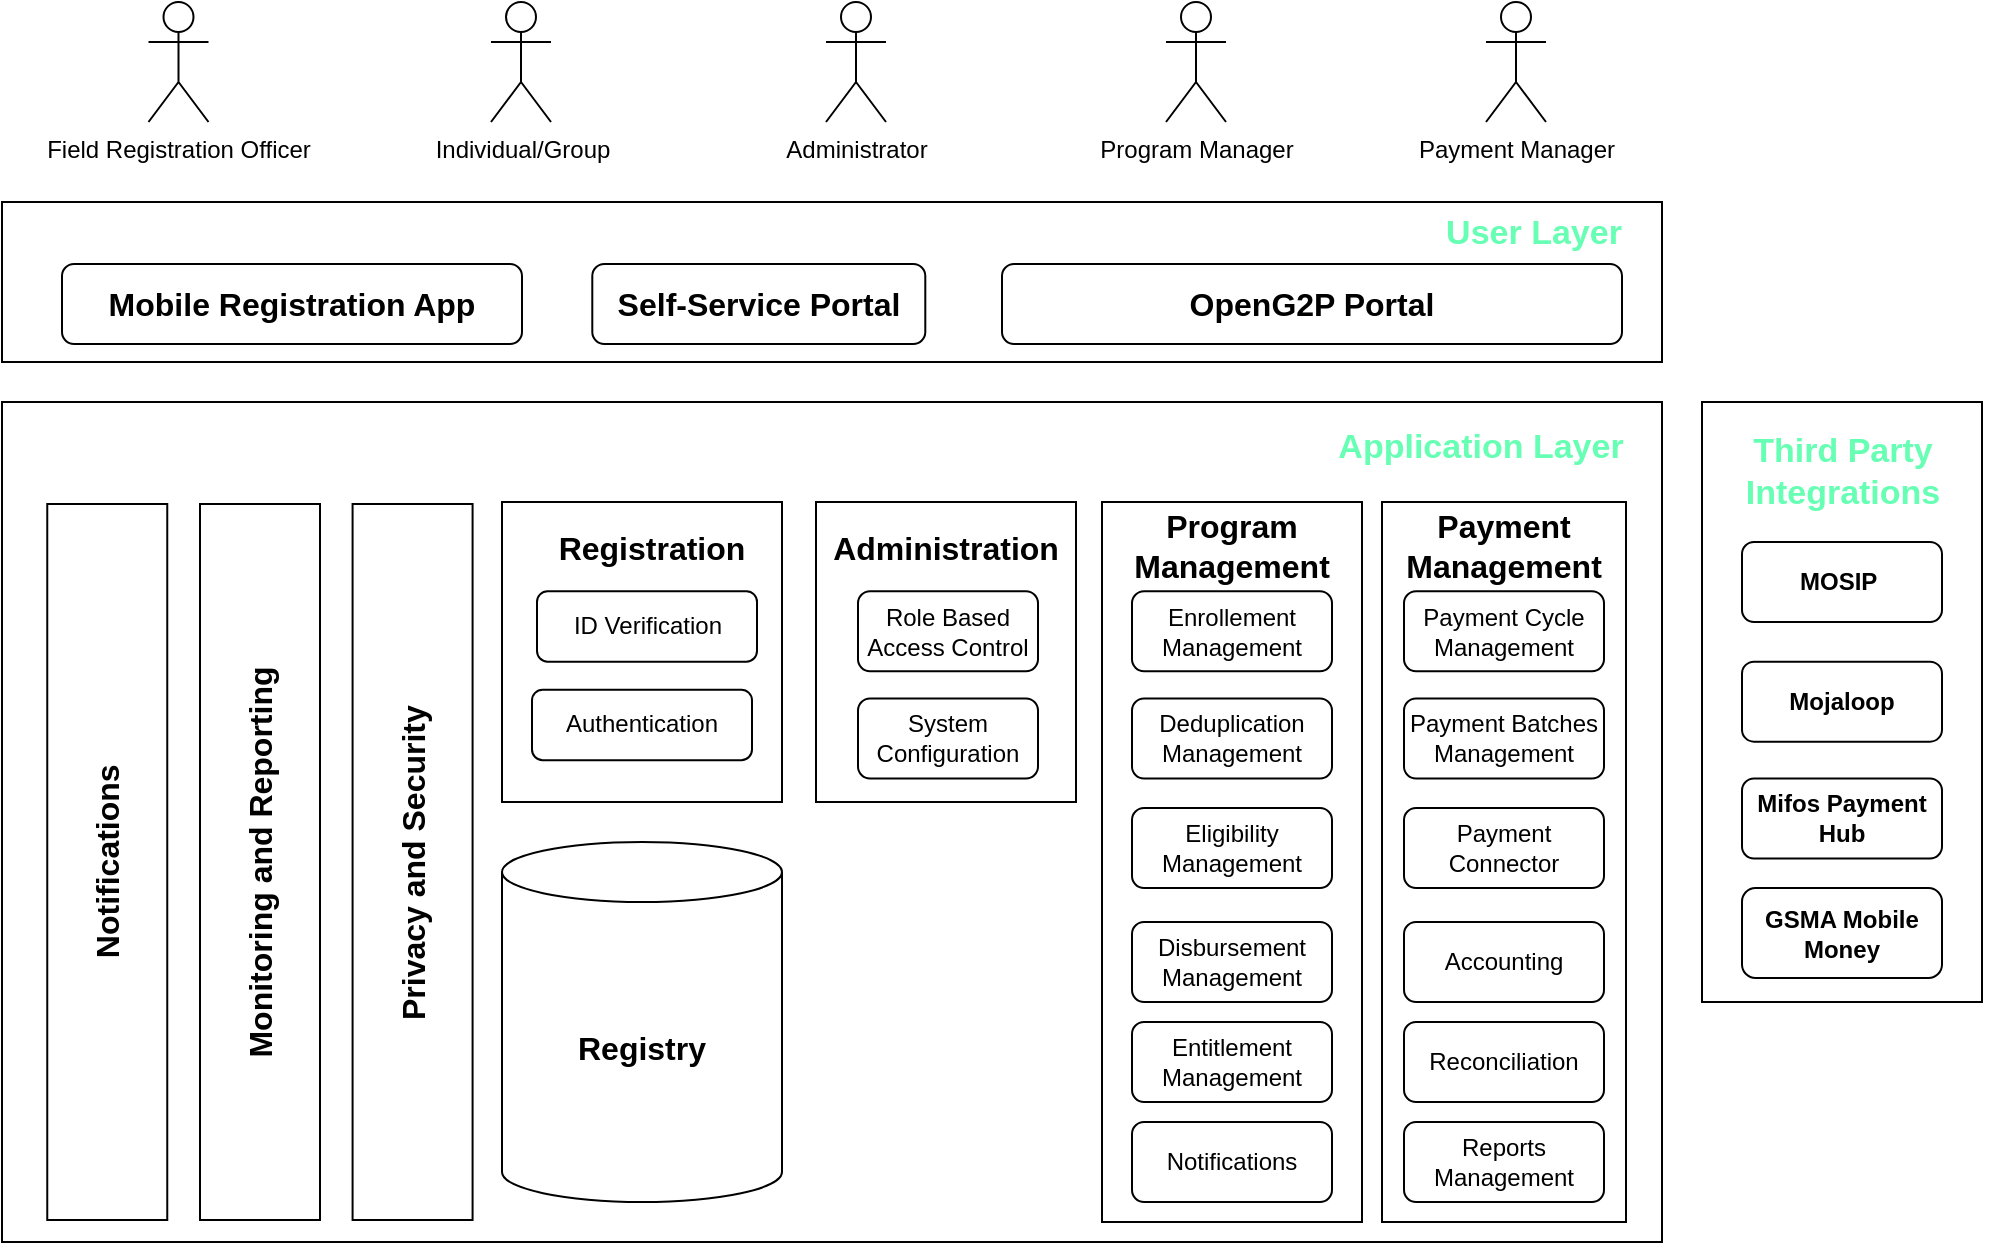 <mxfile version="21.3.2" type="google">
  <diagram name="Page-1" id="TMEfMzALF7SQPJckPJgQ">
    <mxGraphModel grid="1" page="1" gridSize="10" guides="1" tooltips="1" connect="1" arrows="1" fold="1" pageScale="1" pageWidth="850" pageHeight="1100" math="0" shadow="0">
      <root>
        <mxCell id="0" />
        <mxCell id="1" parent="0" />
        <mxCell id="zKR5MNgFvzh-edS7v9gH-50" value="" style="rounded=0;whiteSpace=wrap;html=1;" vertex="1" parent="1">
          <mxGeometry x="710" y="230" width="140" height="300" as="geometry" />
        </mxCell>
        <mxCell id="zKR5MNgFvzh-edS7v9gH-38" value="" style="rounded=0;whiteSpace=wrap;html=1;" vertex="1" parent="1">
          <mxGeometry x="-140" y="130" width="830" height="80" as="geometry" />
        </mxCell>
        <mxCell id="zKR5MNgFvzh-edS7v9gH-18" value="" style="rounded=0;whiteSpace=wrap;html=1;" vertex="1" parent="1">
          <mxGeometry x="-140" y="230" width="830" height="420" as="geometry" />
        </mxCell>
        <mxCell id="zKR5MNgFvzh-edS7v9gH-32" value="" style="rounded=0;whiteSpace=wrap;html=1;" vertex="1" parent="1">
          <mxGeometry x="267" y="280" width="130" height="150" as="geometry" />
        </mxCell>
        <mxCell id="zKR5MNgFvzh-edS7v9gH-31" value="" style="rounded=0;whiteSpace=wrap;html=1;" vertex="1" parent="1">
          <mxGeometry x="110" y="280" width="140" height="150" as="geometry" />
        </mxCell>
        <mxCell id="zKR5MNgFvzh-edS7v9gH-29" value="" style="rounded=0;whiteSpace=wrap;html=1;" vertex="1" parent="1">
          <mxGeometry x="410" y="280" width="130" height="360" as="geometry" />
        </mxCell>
        <mxCell id="zKR5MNgFvzh-edS7v9gH-11" value="" style="rounded=0;whiteSpace=wrap;html=1;" vertex="1" parent="1">
          <mxGeometry x="550" y="280" width="122" height="360" as="geometry" />
        </mxCell>
        <mxCell id="TO9xgX2WSm5Ho4eYDBX3-1" value="&lt;font style=&quot;font-size: 16px;&quot;&gt;&lt;b&gt;Mobile Registration App&lt;/b&gt;&lt;/font&gt;" style="rounded=1;whiteSpace=wrap;html=1;" vertex="1" parent="1">
          <mxGeometry x="-110" y="161" width="230" height="40" as="geometry" />
        </mxCell>
        <object label="Administrator&lt;br&gt;" id="TO9xgX2WSm5Ho4eYDBX3-2">
          <mxCell style="shape=umlActor;verticalLabelPosition=bottom;verticalAlign=top;html=1;outlineConnect=0;" vertex="1" parent="1">
            <mxGeometry x="272" y="30" width="30" height="60" as="geometry" />
          </mxCell>
        </object>
        <mxCell id="TO9xgX2WSm5Ho4eYDBX3-5" value="Program Manager" style="shape=umlActor;verticalLabelPosition=bottom;verticalAlign=top;html=1;outlineConnect=0;" vertex="1" parent="1">
          <mxGeometry x="442" y="30" width="30" height="60" as="geometry" />
        </mxCell>
        <mxCell id="TO9xgX2WSm5Ho4eYDBX3-6" value="Field Registration Officer&lt;br&gt;" style="shape=umlActor;verticalLabelPosition=bottom;verticalAlign=top;html=1;outlineConnect=0;" vertex="1" parent="1">
          <mxGeometry x="-66.75" y="30" width="30" height="60" as="geometry" />
        </mxCell>
        <mxCell id="TO9xgX2WSm5Ho4eYDBX3-7" value="Individual/Group&lt;br&gt;" style="shape=umlActor;verticalLabelPosition=bottom;verticalAlign=top;html=1;outlineConnect=0;" vertex="1" parent="1">
          <mxGeometry x="104.5" y="30" width="30" height="60" as="geometry" />
        </mxCell>
        <mxCell id="TO9xgX2WSm5Ho4eYDBX3-9" value="&lt;font style=&quot;font-size: 16px;&quot;&gt;&lt;b&gt;Registry&lt;/b&gt;&lt;/font&gt;" style="shape=cylinder3;whiteSpace=wrap;html=1;boundedLbl=1;backgroundOutline=1;size=15;" vertex="1" parent="1">
          <mxGeometry x="110" y="450" width="140" height="180" as="geometry" />
        </mxCell>
        <mxCell id="TO9xgX2WSm5Ho4eYDBX3-11" value="Payment Manager" style="shape=umlActor;verticalLabelPosition=bottom;verticalAlign=top;html=1;outlineConnect=0;" vertex="1" parent="1">
          <mxGeometry x="602" y="30" width="30" height="60" as="geometry" />
        </mxCell>
        <mxCell id="TO9xgX2WSm5Ho4eYDBX3-22" value="Privacy and Security&lt;br style=&quot;font-size: 16px;&quot;&gt;" style="rounded=0;whiteSpace=wrap;html=1;rotation=-90;fontSize=16;fontStyle=1" vertex="1" parent="1">
          <mxGeometry x="-113.71" y="430" width="358" height="60" as="geometry" />
        </mxCell>
        <mxCell id="TO9xgX2WSm5Ho4eYDBX3-23" value="Monitoring and Reporting" style="rounded=0;whiteSpace=wrap;html=1;rotation=-90;fontSize=16;fontStyle=1" vertex="1" parent="1">
          <mxGeometry x="-190" y="430" width="358" height="60" as="geometry" />
        </mxCell>
        <mxCell id="TO9xgX2WSm5Ho4eYDBX3-25" value="&lt;font style=&quot;font-size: 16px;&quot;&gt;&lt;b&gt;Self-Service Portal&lt;/b&gt;&lt;/font&gt;" style="rounded=1;whiteSpace=wrap;html=1;" vertex="1" parent="1">
          <mxGeometry x="155.15" y="161" width="166.5" height="40" as="geometry" />
        </mxCell>
        <mxCell id="TO9xgX2WSm5Ho4eYDBX3-28" value="&lt;font style=&quot;font-size: 16px;&quot;&gt;&lt;b&gt;OpenG2P Portal&lt;/b&gt;&lt;/font&gt;" style="rounded=1;whiteSpace=wrap;html=1;" vertex="1" parent="1">
          <mxGeometry x="360" y="161" width="310" height="40" as="geometry" />
        </mxCell>
        <mxCell id="TO9xgX2WSm5Ho4eYDBX3-38" value="Deduplication Management" style="rounded=1;whiteSpace=wrap;html=1;" vertex="1" parent="1">
          <mxGeometry x="425" y="378.25" width="100" height="40" as="geometry" />
        </mxCell>
        <mxCell id="TO9xgX2WSm5Ho4eYDBX3-40" value="Disbursement Management" style="rounded=1;whiteSpace=wrap;html=1;" vertex="1" parent="1">
          <mxGeometry x="425" y="490" width="100" height="40" as="geometry" />
        </mxCell>
        <mxCell id="TO9xgX2WSm5Ho4eYDBX3-44" value="Entitlement Management" style="rounded=1;whiteSpace=wrap;html=1;" vertex="1" parent="1">
          <mxGeometry x="425" y="540" width="100" height="40" as="geometry" />
        </mxCell>
        <mxCell id="TO9xgX2WSm5Ho4eYDBX3-47" value="Notifications&lt;br&gt;" style="rounded=1;whiteSpace=wrap;html=1;" vertex="1" parent="1">
          <mxGeometry x="425" y="590" width="100" height="40" as="geometry" />
        </mxCell>
        <mxCell id="TO9xgX2WSm5Ho4eYDBX3-48" value="Role Based Access Control" style="rounded=1;whiteSpace=wrap;html=1;" vertex="1" parent="1">
          <mxGeometry x="288" y="324.65" width="90" height="40" as="geometry" />
        </mxCell>
        <mxCell id="TO9xgX2WSm5Ho4eYDBX3-49" value="Payment Cycle Management" style="rounded=1;whiteSpace=wrap;html=1;" vertex="1" parent="1">
          <mxGeometry x="561" y="324.65" width="100" height="40" as="geometry" />
        </mxCell>
        <mxCell id="TO9xgX2WSm5Ho4eYDBX3-50" value="Payment Batches Management" style="rounded=1;whiteSpace=wrap;html=1;" vertex="1" parent="1">
          <mxGeometry x="561" y="378.25" width="100" height="40" as="geometry" />
        </mxCell>
        <mxCell id="TO9xgX2WSm5Ho4eYDBX3-51" value="Accounting" style="rounded=1;whiteSpace=wrap;html=1;" vertex="1" parent="1">
          <mxGeometry x="561" y="490" width="100" height="40" as="geometry" />
        </mxCell>
        <mxCell id="TO9xgX2WSm5Ho4eYDBX3-52" value="Reconciliation" style="rounded=1;whiteSpace=wrap;html=1;" vertex="1" parent="1">
          <mxGeometry x="561" y="540" width="100" height="40" as="geometry" />
        </mxCell>
        <mxCell id="TO9xgX2WSm5Ho4eYDBX3-53" value="Reports Management" style="rounded=1;whiteSpace=wrap;html=1;" vertex="1" parent="1">
          <mxGeometry x="561" y="590" width="100" height="40" as="geometry" />
        </mxCell>
        <mxCell id="TO9xgX2WSm5Ho4eYDBX3-54" value="&lt;b&gt;Mojaloop&lt;/b&gt;" style="rounded=1;whiteSpace=wrap;html=1;" vertex="1" parent="1">
          <mxGeometry x="730" y="359.82" width="100" height="40" as="geometry" />
        </mxCell>
        <mxCell id="TO9xgX2WSm5Ho4eYDBX3-55" value="System Configuration" style="rounded=1;whiteSpace=wrap;html=1;" vertex="1" parent="1">
          <mxGeometry x="288" y="378.25" width="90" height="40" as="geometry" />
        </mxCell>
        <mxCell id="zKR5MNgFvzh-edS7v9gH-2" value="Eligibility Management" style="rounded=1;whiteSpace=wrap;html=1;" vertex="1" parent="1">
          <mxGeometry x="425" y="433" width="100" height="40" as="geometry" />
        </mxCell>
        <mxCell id="TO9xgX2WSm5Ho4eYDBX3-37" value="ID Verification" style="rounded=1;whiteSpace=wrap;html=1;" vertex="1" parent="1">
          <mxGeometry x="127.5" y="324.65" width="110" height="35.17" as="geometry" />
        </mxCell>
        <mxCell id="zKR5MNgFvzh-edS7v9gH-5" value="&lt;b&gt;MOSIP&amp;nbsp;&lt;/b&gt;" style="rounded=1;whiteSpace=wrap;html=1;" vertex="1" parent="1">
          <mxGeometry x="730" y="300.0" width="100" height="40" as="geometry" />
        </mxCell>
        <mxCell id="zKR5MNgFvzh-edS7v9gH-6" value="&lt;b&gt;Mifos Payment Hub&lt;/b&gt;" style="rounded=1;whiteSpace=wrap;html=1;" vertex="1" parent="1">
          <mxGeometry x="730" y="418.25" width="100" height="40" as="geometry" />
        </mxCell>
        <mxCell id="zKR5MNgFvzh-edS7v9gH-7" value="&lt;b&gt;GSMA Mobile Money&lt;/b&gt;" style="rounded=1;whiteSpace=wrap;html=1;" vertex="1" parent="1">
          <mxGeometry x="730" y="473" width="100" height="45" as="geometry" />
        </mxCell>
        <mxCell id="zKR5MNgFvzh-edS7v9gH-10" value="Payment Connector" style="rounded=1;whiteSpace=wrap;html=1;" vertex="1" parent="1">
          <mxGeometry x="561" y="433.0" width="100" height="40" as="geometry" />
        </mxCell>
        <mxCell id="zKR5MNgFvzh-edS7v9gH-12" value="Notifications" style="rounded=0;whiteSpace=wrap;html=1;rotation=-90;fontSize=16;fontStyle=1" vertex="1" parent="1">
          <mxGeometry x="-266.37" y="430" width="358" height="60" as="geometry" />
        </mxCell>
        <mxCell id="zKR5MNgFvzh-edS7v9gH-16" value="&lt;b&gt;&lt;font style=&quot;font-size: 17px;&quot;&gt;User Layer&lt;/font&gt;&lt;/b&gt;" style="text;html=1;align=center;verticalAlign=middle;whiteSpace=wrap;rounded=0;fontColor=#66FFB3;" vertex="1" parent="1">
          <mxGeometry x="572" y="131" width="108" height="30" as="geometry" />
        </mxCell>
        <mxCell id="zKR5MNgFvzh-edS7v9gH-20" value="Authentication" style="rounded=1;whiteSpace=wrap;html=1;" vertex="1" parent="1">
          <mxGeometry x="125" y="373.91" width="110" height="35.17" as="geometry" />
        </mxCell>
        <mxCell id="zKR5MNgFvzh-edS7v9gH-21" value="Registration" style="text;html=1;strokeColor=none;fillColor=none;align=center;verticalAlign=middle;whiteSpace=wrap;rounded=0;fontStyle=1;fontSize=16;" vertex="1" parent="1">
          <mxGeometry x="155.15" y="288" width="60" height="30" as="geometry" />
        </mxCell>
        <mxCell id="zKR5MNgFvzh-edS7v9gH-28" value="Program Management" style="text;html=1;strokeColor=none;fillColor=none;align=center;verticalAlign=middle;whiteSpace=wrap;rounded=0;fontSize=16;fontStyle=1" vertex="1" parent="1">
          <mxGeometry x="445" y="287.17" width="60" height="30" as="geometry" />
        </mxCell>
        <mxCell id="zKR5MNgFvzh-edS7v9gH-35" value="Enrollement Management" style="rounded=1;whiteSpace=wrap;html=1;" vertex="1" parent="1">
          <mxGeometry x="425" y="324.65" width="100" height="40" as="geometry" />
        </mxCell>
        <mxCell id="zKR5MNgFvzh-edS7v9gH-42" value="Payment Management" style="text;html=1;strokeColor=none;fillColor=none;align=center;verticalAlign=middle;whiteSpace=wrap;rounded=0;fontSize=16;fontStyle=1" vertex="1" parent="1">
          <mxGeometry x="581" y="287.17" width="60" height="30" as="geometry" />
        </mxCell>
        <mxCell id="zKR5MNgFvzh-edS7v9gH-43" value="&lt;b&gt;&lt;font style=&quot;font-size: 17px;&quot;&gt;Application Layer&lt;/font&gt;&lt;/b&gt;" style="text;html=1;align=center;verticalAlign=middle;whiteSpace=wrap;rounded=0;fontColor=#66FFB3;" vertex="1" parent="1">
          <mxGeometry x="519" y="238" width="161" height="30" as="geometry" />
        </mxCell>
        <mxCell id="zKR5MNgFvzh-edS7v9gH-44" value="Administration" style="text;html=1;strokeColor=none;fillColor=none;align=center;verticalAlign=middle;whiteSpace=wrap;rounded=0;fontSize=16;fontStyle=1" vertex="1" parent="1">
          <mxGeometry x="302" y="288.0" width="60" height="30" as="geometry" />
        </mxCell>
        <mxCell id="zKR5MNgFvzh-edS7v9gH-51" value="&lt;b&gt;&lt;font style=&quot;font-size: 17px;&quot;&gt;Third Party Integrations&lt;/font&gt;&lt;/b&gt;" style="text;html=1;align=center;verticalAlign=middle;whiteSpace=wrap;rounded=0;fontColor=#66FFB3;" vertex="1" parent="1">
          <mxGeometry x="699.5" y="250" width="161" height="30" as="geometry" />
        </mxCell>
      </root>
    </mxGraphModel>
  </diagram>
</mxfile>
